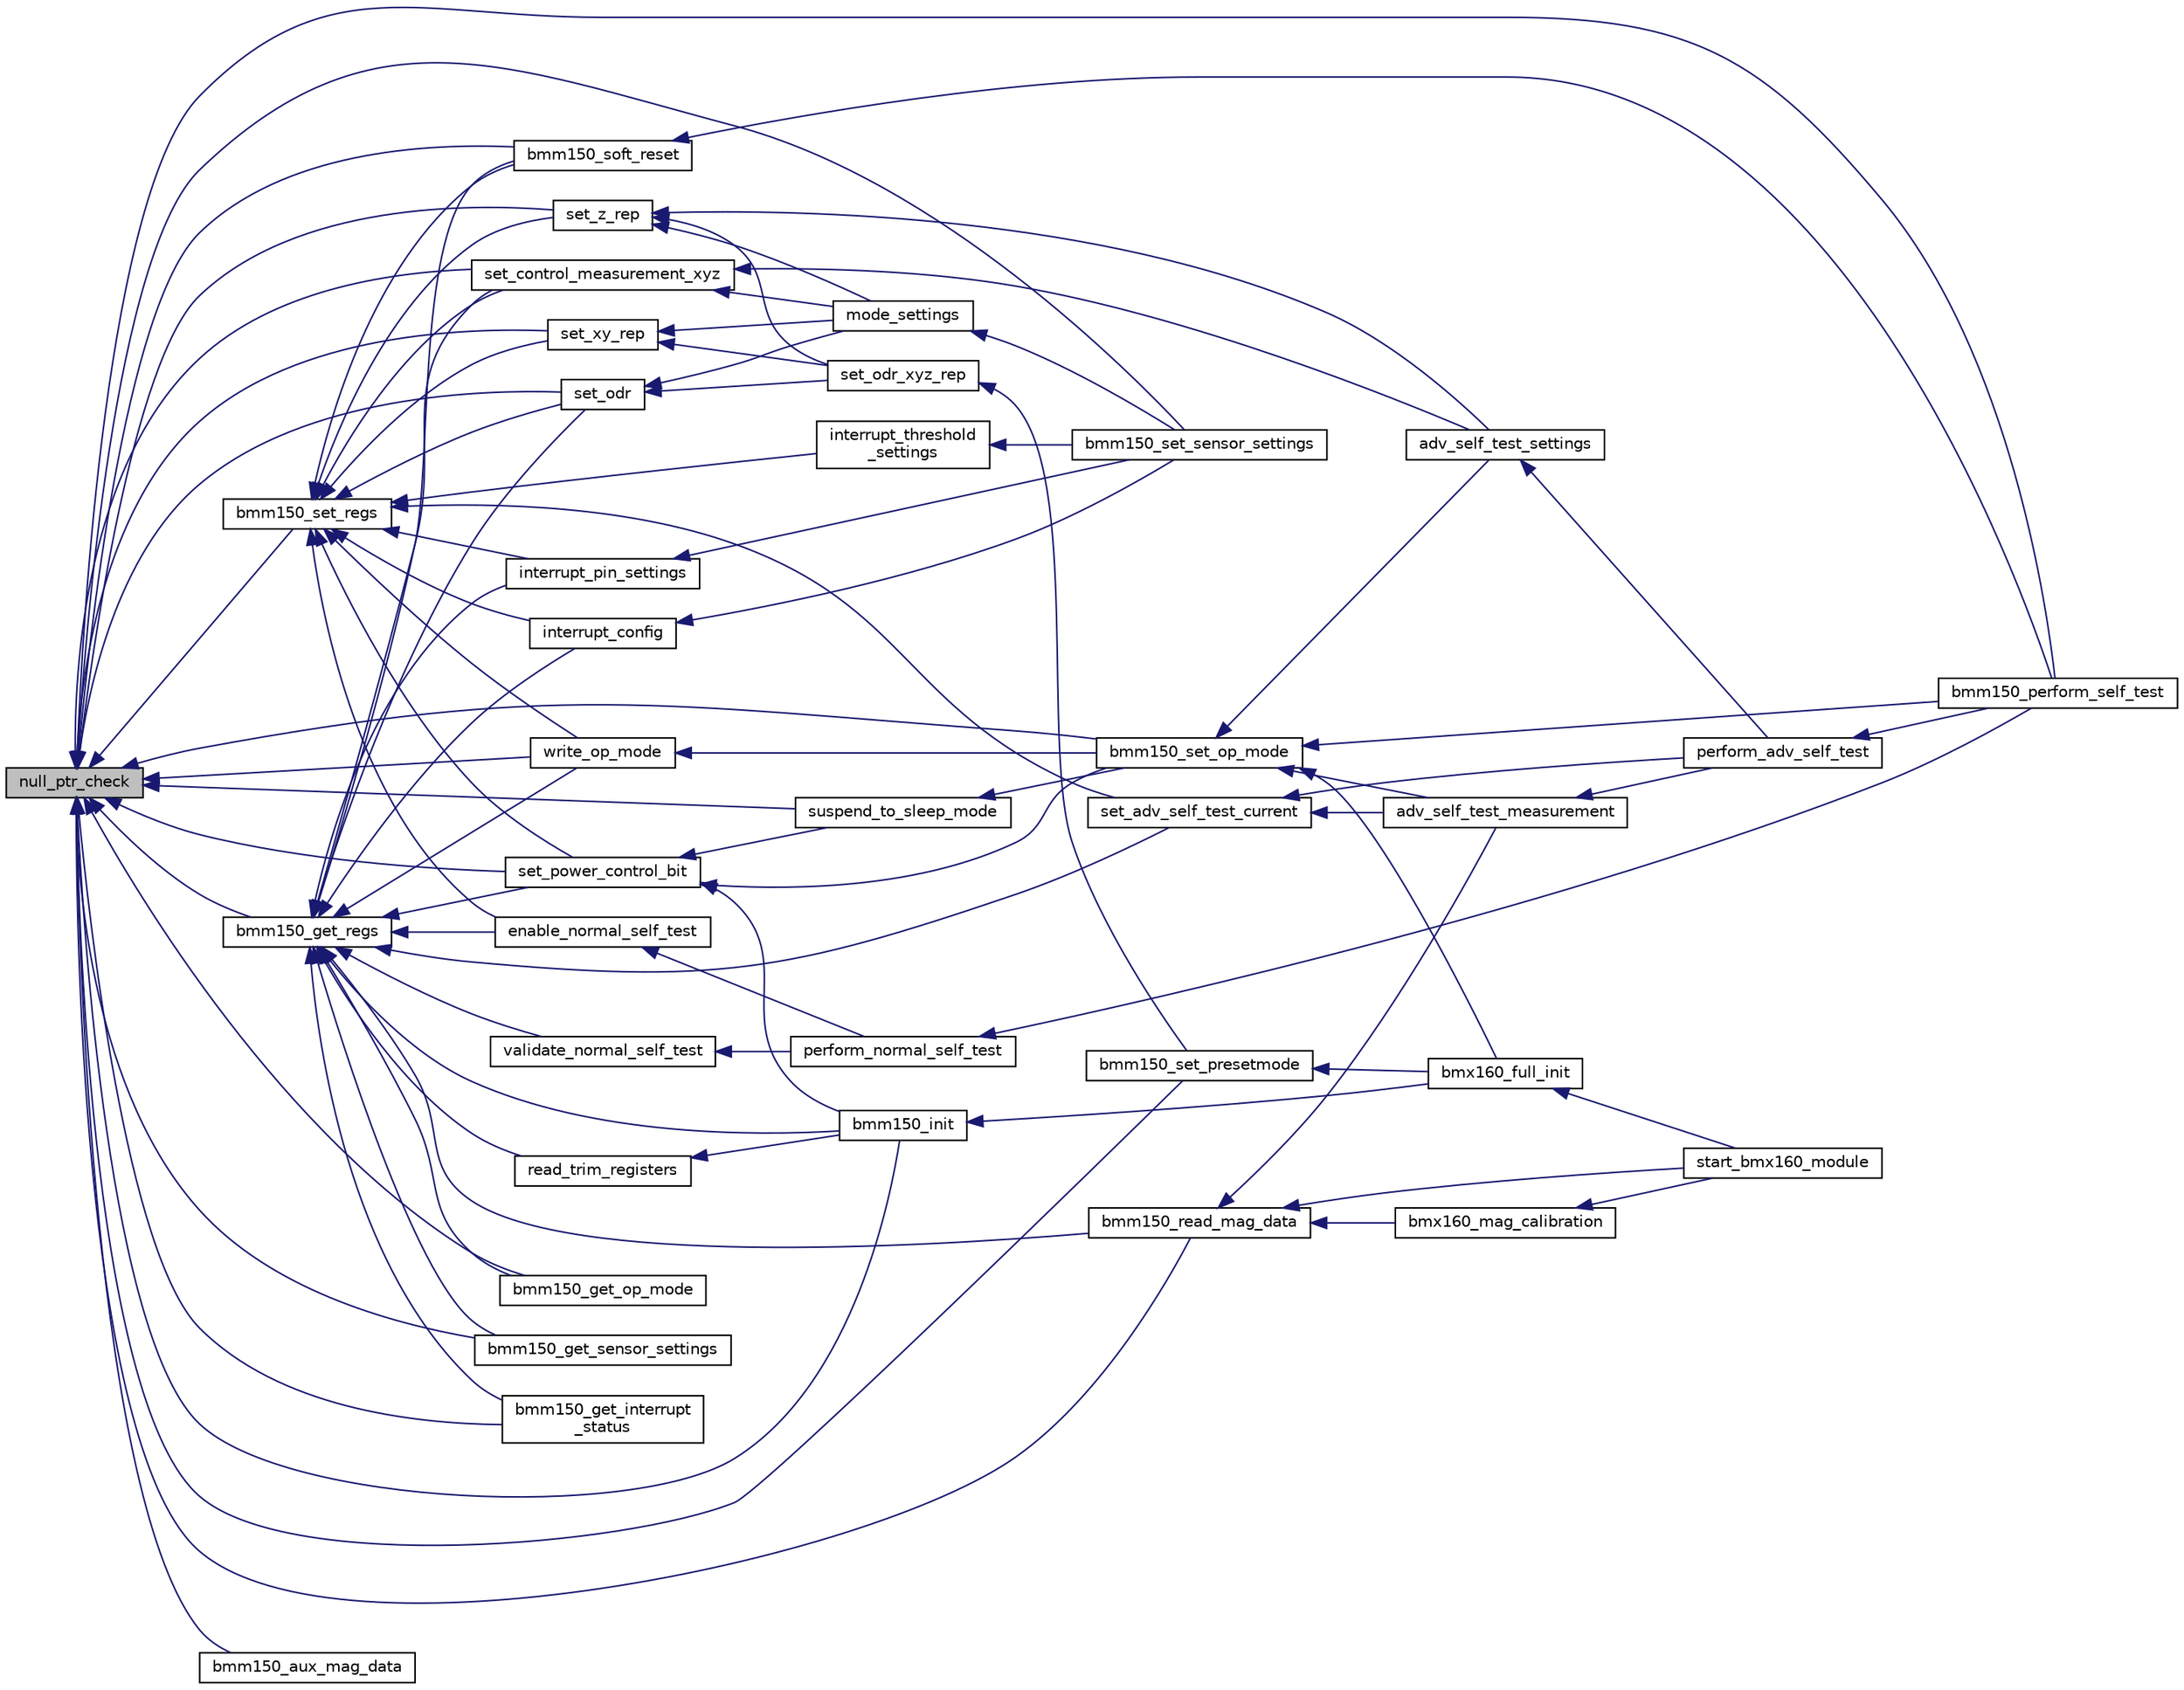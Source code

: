 digraph "null_ptr_check"
{
  edge [fontname="Helvetica",fontsize="10",labelfontname="Helvetica",labelfontsize="10"];
  node [fontname="Helvetica",fontsize="10",shape=record];
  rankdir="LR";
  Node1 [label="null_ptr_check",height=0.2,width=0.4,color="black", fillcolor="grey75", style="filled", fontcolor="black"];
  Node1 -> Node2 [dir="back",color="midnightblue",fontsize="10",style="solid",fontname="Helvetica"];
  Node2 [label="bmm150_init",height=0.2,width=0.4,color="black", fillcolor="white", style="filled",URL="$bmm150_8h.html#ab4897d93fb8406c61d6bfab44de8c054",tooltip="This API is the entry point, Call this API before using other APIs. This API reads the chip-id of the..."];
  Node2 -> Node3 [dir="back",color="midnightblue",fontsize="10",style="solid",fontname="Helvetica"];
  Node3 [label="bmx160_full_init",height=0.2,width=0.4,color="black", fillcolor="white", style="filled",URL="$group___b_m_x160.html#ga24f66e1149af3eaad9ce37483510bd52",tooltip="BMX160 chip and fusion algorithm initialization. "];
  Node3 -> Node4 [dir="back",color="midnightblue",fontsize="10",style="solid",fontname="Helvetica"];
  Node4 [label="start_bmx160_module",height=0.2,width=0.4,color="black", fillcolor="white", style="filled",URL="$group___b_m_x160.html#ga3c92c87bd9ca59bc115bc38377fd51e8",tooltip="Start BMX160 threads. "];
  Node1 -> Node5 [dir="back",color="midnightblue",fontsize="10",style="solid",fontname="Helvetica"];
  Node5 [label="bmm150_set_regs",height=0.2,width=0.4,color="black", fillcolor="white", style="filled",URL="$bmm150_8h.html#a88285b4abe005f21a5cc9392dddb9de9",tooltip="This API writes the given data to the register address of the sensor. "];
  Node5 -> Node6 [dir="back",color="midnightblue",fontsize="10",style="solid",fontname="Helvetica"];
  Node6 [label="bmm150_soft_reset",height=0.2,width=0.4,color="black", fillcolor="white", style="filled",URL="$bmm150_8h.html#ad53c0f1cab22067aaff73d0f172a9dbe",tooltip="This API is used to perform soft-reset of the sensor where all the registers are reset to their defau..."];
  Node6 -> Node7 [dir="back",color="midnightblue",fontsize="10",style="solid",fontname="Helvetica"];
  Node7 [label="bmm150_perform_self_test",height=0.2,width=0.4,color="black", fillcolor="white", style="filled",URL="$bmm150_8h.html#aabaad6846eae116f278af4c87d432b2f",tooltip="This API is used to perform the complete self test (both normal and advanced) for the BMM150 sensor..."];
  Node5 -> Node8 [dir="back",color="midnightblue",fontsize="10",style="solid",fontname="Helvetica"];
  Node8 [label="set_power_control_bit",height=0.2,width=0.4,color="black", fillcolor="white", style="filled",URL="$bmm150_8c.html#a6993dd74a330b7d027bacaac7c171d60",tooltip="This internal API sets/resets the power control bit of 0x4B register. "];
  Node8 -> Node2 [dir="back",color="midnightblue",fontsize="10",style="solid",fontname="Helvetica"];
  Node8 -> Node9 [dir="back",color="midnightblue",fontsize="10",style="solid",fontname="Helvetica"];
  Node9 [label="bmm150_set_op_mode",height=0.2,width=0.4,color="black", fillcolor="white", style="filled",URL="$bmm150_8h.html#a6b8ebfb4d731d5880ef87ecffc72a43b",tooltip="This API is used to set the power mode of the sensor. "];
  Node9 -> Node7 [dir="back",color="midnightblue",fontsize="10",style="solid",fontname="Helvetica"];
  Node9 -> Node10 [dir="back",color="midnightblue",fontsize="10",style="solid",fontname="Helvetica"];
  Node10 [label="adv_self_test_settings",height=0.2,width=0.4,color="black", fillcolor="white", style="filled",URL="$bmm150_8c.html#aac0c3cff60479891237856fa3bfcda02",tooltip="This internal API is used to set the desired power mode , axes control and repetition settings for ad..."];
  Node10 -> Node11 [dir="back",color="midnightblue",fontsize="10",style="solid",fontname="Helvetica"];
  Node11 [label="perform_adv_self_test",height=0.2,width=0.4,color="black", fillcolor="white", style="filled",URL="$bmm150_8c.html#abdf010fd02ffb5abbbc88390ff59c40a",tooltip="This internal API is used to perform advanced self test for Z axis. "];
  Node11 -> Node7 [dir="back",color="midnightblue",fontsize="10",style="solid",fontname="Helvetica"];
  Node9 -> Node12 [dir="back",color="midnightblue",fontsize="10",style="solid",fontname="Helvetica"];
  Node12 [label="adv_self_test_measurement",height=0.2,width=0.4,color="black", fillcolor="white", style="filled",URL="$bmm150_8c.html#ab1fae57cefc4b440fde4c7a26f7fa49a",tooltip="This internal API is used to set the positive or negative value of self-test current and obtain the c..."];
  Node12 -> Node11 [dir="back",color="midnightblue",fontsize="10",style="solid",fontname="Helvetica"];
  Node9 -> Node3 [dir="back",color="midnightblue",fontsize="10",style="solid",fontname="Helvetica"];
  Node8 -> Node13 [dir="back",color="midnightblue",fontsize="10",style="solid",fontname="Helvetica"];
  Node13 [label="suspend_to_sleep_mode",height=0.2,width=0.4,color="black", fillcolor="white", style="filled",URL="$bmm150_8c.html#ae51227155af8be9eabcfe2dfb2095e8e",tooltip="This internal API sets the device from suspend to sleep mode by setting the power control bit to &#39;1&#39; ..."];
  Node13 -> Node9 [dir="back",color="midnightblue",fontsize="10",style="solid",fontname="Helvetica"];
  Node5 -> Node14 [dir="back",color="midnightblue",fontsize="10",style="solid",fontname="Helvetica"];
  Node14 [label="write_op_mode",height=0.2,width=0.4,color="black", fillcolor="white", style="filled",URL="$bmm150_8c.html#aace6cf6fa7ba10416b302d77a4e955c4",tooltip="This internal API writes the op_mode value in the Opmode bits (bits 1 and 2) of 0x4C register..."];
  Node14 -> Node9 [dir="back",color="midnightblue",fontsize="10",style="solid",fontname="Helvetica"];
  Node5 -> Node15 [dir="back",color="midnightblue",fontsize="10",style="solid",fontname="Helvetica"];
  Node15 [label="set_xy_rep",height=0.2,width=0.4,color="black", fillcolor="white", style="filled",URL="$bmm150_8c.html#a3c1a0e8617bf8131b75ba87c61e5163b",tooltip="This internal API sets the xy repetition value in the 0x51 register. "];
  Node15 -> Node16 [dir="back",color="midnightblue",fontsize="10",style="solid",fontname="Helvetica"];
  Node16 [label="set_odr_xyz_rep",height=0.2,width=0.4,color="black", fillcolor="white", style="filled",URL="$bmm150_8c.html#ac1a4774d6bb9b0fcfda59158a98ef465",tooltip="This internal API sets the preset mode ODR and repetition settings. "];
  Node16 -> Node17 [dir="back",color="midnightblue",fontsize="10",style="solid",fontname="Helvetica"];
  Node17 [label="bmm150_set_presetmode",height=0.2,width=0.4,color="black", fillcolor="white", style="filled",URL="$bmm150_8h.html#afbd9773c2f5c5645d60231f0ba7e8626",tooltip="This API is used to set the preset mode of the sensor. "];
  Node17 -> Node3 [dir="back",color="midnightblue",fontsize="10",style="solid",fontname="Helvetica"];
  Node15 -> Node18 [dir="back",color="midnightblue",fontsize="10",style="solid",fontname="Helvetica"];
  Node18 [label="mode_settings",height=0.2,width=0.4,color="black", fillcolor="white", style="filled",URL="$bmm150_8c.html#ad9eee434f6a2aebd2c96c6402740e638",tooltip="This API sets the ODR , measurement axes control , repetition values of xy,z. "];
  Node18 -> Node19 [dir="back",color="midnightblue",fontsize="10",style="solid",fontname="Helvetica"];
  Node19 [label="bmm150_set_sensor_settings",height=0.2,width=0.4,color="black", fillcolor="white", style="filled",URL="$bmm150_8h.html#a96ceb625f7af0bf71a8a7ad8aa67fe2b",tooltip="This API sets the sensor settings based on the desired_settings and the dev structure configuration..."];
  Node5 -> Node20 [dir="back",color="midnightblue",fontsize="10",style="solid",fontname="Helvetica"];
  Node20 [label="set_z_rep",height=0.2,width=0.4,color="black", fillcolor="white", style="filled",URL="$bmm150_8c.html#a9c8c78368d451831e923427b8cb04d7e",tooltip="This internal API sets the z repetition value in the 0x52 register. "];
  Node20 -> Node16 [dir="back",color="midnightblue",fontsize="10",style="solid",fontname="Helvetica"];
  Node20 -> Node18 [dir="back",color="midnightblue",fontsize="10",style="solid",fontname="Helvetica"];
  Node20 -> Node10 [dir="back",color="midnightblue",fontsize="10",style="solid",fontname="Helvetica"];
  Node5 -> Node21 [dir="back",color="midnightblue",fontsize="10",style="solid",fontname="Helvetica"];
  Node21 [label="set_odr",height=0.2,width=0.4,color="black", fillcolor="white", style="filled",URL="$bmm150_8c.html#ad3d81d796a201824254430b916f9a9f2",tooltip="This internal API is used to set the output data rate of the sensor. "];
  Node21 -> Node16 [dir="back",color="midnightblue",fontsize="10",style="solid",fontname="Helvetica"];
  Node21 -> Node18 [dir="back",color="midnightblue",fontsize="10",style="solid",fontname="Helvetica"];
  Node5 -> Node22 [dir="back",color="midnightblue",fontsize="10",style="solid",fontname="Helvetica"];
  Node22 [label="set_control_measurement_xyz",height=0.2,width=0.4,color="black", fillcolor="white", style="filled",URL="$bmm150_8c.html#aa9a12a2f23839d4bcaf1ba7415c4b163",tooltip="This internal API is used to enable or disable the magnetic measurement of x,y,z axes based on the va..."];
  Node22 -> Node18 [dir="back",color="midnightblue",fontsize="10",style="solid",fontname="Helvetica"];
  Node22 -> Node10 [dir="back",color="midnightblue",fontsize="10",style="solid",fontname="Helvetica"];
  Node5 -> Node23 [dir="back",color="midnightblue",fontsize="10",style="solid",fontname="Helvetica"];
  Node23 [label="interrupt_pin_settings",height=0.2,width=0.4,color="black", fillcolor="white", style="filled",URL="$bmm150_8c.html#ad53f31262cad93df7940622a18f059bf",tooltip="This API is used to enable the interrupts and map them to the corresponding interrupt pins and specif..."];
  Node23 -> Node19 [dir="back",color="midnightblue",fontsize="10",style="solid",fontname="Helvetica"];
  Node5 -> Node24 [dir="back",color="midnightblue",fontsize="10",style="solid",fontname="Helvetica"];
  Node24 [label="interrupt_config",height=0.2,width=0.4,color="black", fillcolor="white", style="filled",URL="$bmm150_8c.html#a9797e064597a5aede3b715e9264d3584",tooltip="This API is used to enable data overrun , overflow interrupts and enable/disable high/low threshold i..."];
  Node24 -> Node19 [dir="back",color="midnightblue",fontsize="10",style="solid",fontname="Helvetica"];
  Node5 -> Node25 [dir="back",color="midnightblue",fontsize="10",style="solid",fontname="Helvetica"];
  Node25 [label="interrupt_threshold\l_settings",height=0.2,width=0.4,color="black", fillcolor="white", style="filled",URL="$bmm150_8c.html#a5495206e08115e8e84e3b16a64febe32",tooltip="This API is used to write the user specified High/Low threshold value as a reference to generate the ..."];
  Node25 -> Node19 [dir="back",color="midnightblue",fontsize="10",style="solid",fontname="Helvetica"];
  Node5 -> Node26 [dir="back",color="midnightblue",fontsize="10",style="solid",fontname="Helvetica"];
  Node26 [label="enable_normal_self_test",height=0.2,width=0.4,color="black", fillcolor="white", style="filled",URL="$bmm150_8c.html#a77b2651d53ae263d15f7e886916bc762",tooltip="This internal API is used to enable the normal self test by setting the Self Test bit (bit0) of the 0..."];
  Node26 -> Node27 [dir="back",color="midnightblue",fontsize="10",style="solid",fontname="Helvetica"];
  Node27 [label="perform_normal_self_test",height=0.2,width=0.4,color="black", fillcolor="white", style="filled",URL="$bmm150_8c.html#a3ab7959442af47223fd6addb4ef4facc",tooltip="This internal API is used to perform the normal self test of the sensor and return the self test resu..."];
  Node27 -> Node7 [dir="back",color="midnightblue",fontsize="10",style="solid",fontname="Helvetica"];
  Node5 -> Node28 [dir="back",color="midnightblue",fontsize="10",style="solid",fontname="Helvetica"];
  Node28 [label="set_adv_self_test_current",height=0.2,width=0.4,color="black", fillcolor="white", style="filled",URL="$bmm150_8c.html#a9bf1ded39dbcc297e710f04f3cc0c39a",tooltip="This internal API is used to set the self test current value in the Adv. ST bits (bit6 and bit7) of 0..."];
  Node28 -> Node11 [dir="back",color="midnightblue",fontsize="10",style="solid",fontname="Helvetica"];
  Node28 -> Node12 [dir="back",color="midnightblue",fontsize="10",style="solid",fontname="Helvetica"];
  Node1 -> Node29 [dir="back",color="midnightblue",fontsize="10",style="solid",fontname="Helvetica"];
  Node29 [label="bmm150_get_regs",height=0.2,width=0.4,color="black", fillcolor="white", style="filled",URL="$bmm150_8h.html#ac3b65c846fa1d826b2addbbef4292a9c",tooltip="This API reads the data from the given register address of sensor. "];
  Node29 -> Node2 [dir="back",color="midnightblue",fontsize="10",style="solid",fontname="Helvetica"];
  Node29 -> Node6 [dir="back",color="midnightblue",fontsize="10",style="solid",fontname="Helvetica"];
  Node29 -> Node30 [dir="back",color="midnightblue",fontsize="10",style="solid",fontname="Helvetica"];
  Node30 [label="bmm150_get_op_mode",height=0.2,width=0.4,color="black", fillcolor="white", style="filled",URL="$bmm150_8h.html#a6e4a56abf879bb4ad9a263d79974d120",tooltip="This API is used to get the power mode of the sensor. "];
  Node29 -> Node31 [dir="back",color="midnightblue",fontsize="10",style="solid",fontname="Helvetica"];
  Node31 [label="bmm150_get_sensor_settings",height=0.2,width=0.4,color="black", fillcolor="white", style="filled",URL="$bmm150_8h.html#a12db4420b434ac786c10494dd3f80e7f",tooltip="This API gets all the sensor settings and updates the dev structure. "];
  Node29 -> Node32 [dir="back",color="midnightblue",fontsize="10",style="solid",fontname="Helvetica"];
  Node32 [label="bmm150_read_mag_data",height=0.2,width=0.4,color="black", fillcolor="white", style="filled",URL="$bmm150_8h.html#abdb1f4947a1e2639326420a9fc7a2b12",tooltip="This API reads the magnetometer data from registers 0x42 to 0x49 and updates the dev structure with c..."];
  Node32 -> Node12 [dir="back",color="midnightblue",fontsize="10",style="solid",fontname="Helvetica"];
  Node32 -> Node4 [dir="back",color="midnightblue",fontsize="10",style="solid",fontname="Helvetica"];
  Node32 -> Node33 [dir="back",color="midnightblue",fontsize="10",style="solid",fontname="Helvetica"];
  Node33 [label="bmx160_mag_calibration",height=0.2,width=0.4,color="black", fillcolor="white", style="filled",URL="$group___b_m_x160.html#gadfae2f890ccf344affabc18eccb13004"];
  Node33 -> Node4 [dir="back",color="midnightblue",fontsize="10",style="solid",fontname="Helvetica"];
  Node29 -> Node34 [dir="back",color="midnightblue",fontsize="10",style="solid",fontname="Helvetica"];
  Node34 [label="bmm150_get_interrupt\l_status",height=0.2,width=0.4,color="black", fillcolor="white", style="filled",URL="$bmm150_8h.html#adee930eb8e5ef947b87ee8c217780143",tooltip="This API obtains the status flags of all interrupt which is used to check for the assertion of interr..."];
  Node29 -> Node8 [dir="back",color="midnightblue",fontsize="10",style="solid",fontname="Helvetica"];
  Node29 -> Node35 [dir="back",color="midnightblue",fontsize="10",style="solid",fontname="Helvetica"];
  Node35 [label="read_trim_registers",height=0.2,width=0.4,color="black", fillcolor="white", style="filled",URL="$bmm150_8c.html#afae0aa165a547a065cd10b34b16a238a",tooltip="This internal API reads the trim registers of the sensor and stores the trim values in the \"trim_data..."];
  Node35 -> Node2 [dir="back",color="midnightblue",fontsize="10",style="solid",fontname="Helvetica"];
  Node29 -> Node14 [dir="back",color="midnightblue",fontsize="10",style="solid",fontname="Helvetica"];
  Node29 -> Node21 [dir="back",color="midnightblue",fontsize="10",style="solid",fontname="Helvetica"];
  Node29 -> Node22 [dir="back",color="midnightblue",fontsize="10",style="solid",fontname="Helvetica"];
  Node29 -> Node23 [dir="back",color="midnightblue",fontsize="10",style="solid",fontname="Helvetica"];
  Node29 -> Node24 [dir="back",color="midnightblue",fontsize="10",style="solid",fontname="Helvetica"];
  Node29 -> Node26 [dir="back",color="midnightblue",fontsize="10",style="solid",fontname="Helvetica"];
  Node29 -> Node36 [dir="back",color="midnightblue",fontsize="10",style="solid",fontname="Helvetica"];
  Node36 [label="validate_normal_self_test",height=0.2,width=0.4,color="black", fillcolor="white", style="filled",URL="$bmm150_8c.html#a34ad7a037011719674d3f24354066ad4",tooltip="This internal API is used to validate the results of normal self test by using the self test status a..."];
  Node36 -> Node27 [dir="back",color="midnightblue",fontsize="10",style="solid",fontname="Helvetica"];
  Node29 -> Node28 [dir="back",color="midnightblue",fontsize="10",style="solid",fontname="Helvetica"];
  Node1 -> Node6 [dir="back",color="midnightblue",fontsize="10",style="solid",fontname="Helvetica"];
  Node1 -> Node9 [dir="back",color="midnightblue",fontsize="10",style="solid",fontname="Helvetica"];
  Node1 -> Node30 [dir="back",color="midnightblue",fontsize="10",style="solid",fontname="Helvetica"];
  Node1 -> Node17 [dir="back",color="midnightblue",fontsize="10",style="solid",fontname="Helvetica"];
  Node1 -> Node19 [dir="back",color="midnightblue",fontsize="10",style="solid",fontname="Helvetica"];
  Node1 -> Node31 [dir="back",color="midnightblue",fontsize="10",style="solid",fontname="Helvetica"];
  Node1 -> Node32 [dir="back",color="midnightblue",fontsize="10",style="solid",fontname="Helvetica"];
  Node1 -> Node7 [dir="back",color="midnightblue",fontsize="10",style="solid",fontname="Helvetica"];
  Node1 -> Node34 [dir="back",color="midnightblue",fontsize="10",style="solid",fontname="Helvetica"];
  Node1 -> Node37 [dir="back",color="midnightblue",fontsize="10",style="solid",fontname="Helvetica"];
  Node37 [label="bmm150_aux_mag_data",height=0.2,width=0.4,color="black", fillcolor="white", style="filled",URL="$bmm150_8h.html#abc0895a5c1c847e18e33daf5cd69c1b6",tooltip="This API is used to compensate the raw mag data. "];
  Node1 -> Node8 [dir="back",color="midnightblue",fontsize="10",style="solid",fontname="Helvetica"];
  Node1 -> Node14 [dir="back",color="midnightblue",fontsize="10",style="solid",fontname="Helvetica"];
  Node1 -> Node13 [dir="back",color="midnightblue",fontsize="10",style="solid",fontname="Helvetica"];
  Node1 -> Node15 [dir="back",color="midnightblue",fontsize="10",style="solid",fontname="Helvetica"];
  Node1 -> Node20 [dir="back",color="midnightblue",fontsize="10",style="solid",fontname="Helvetica"];
  Node1 -> Node21 [dir="back",color="midnightblue",fontsize="10",style="solid",fontname="Helvetica"];
  Node1 -> Node22 [dir="back",color="midnightblue",fontsize="10",style="solid",fontname="Helvetica"];
}
